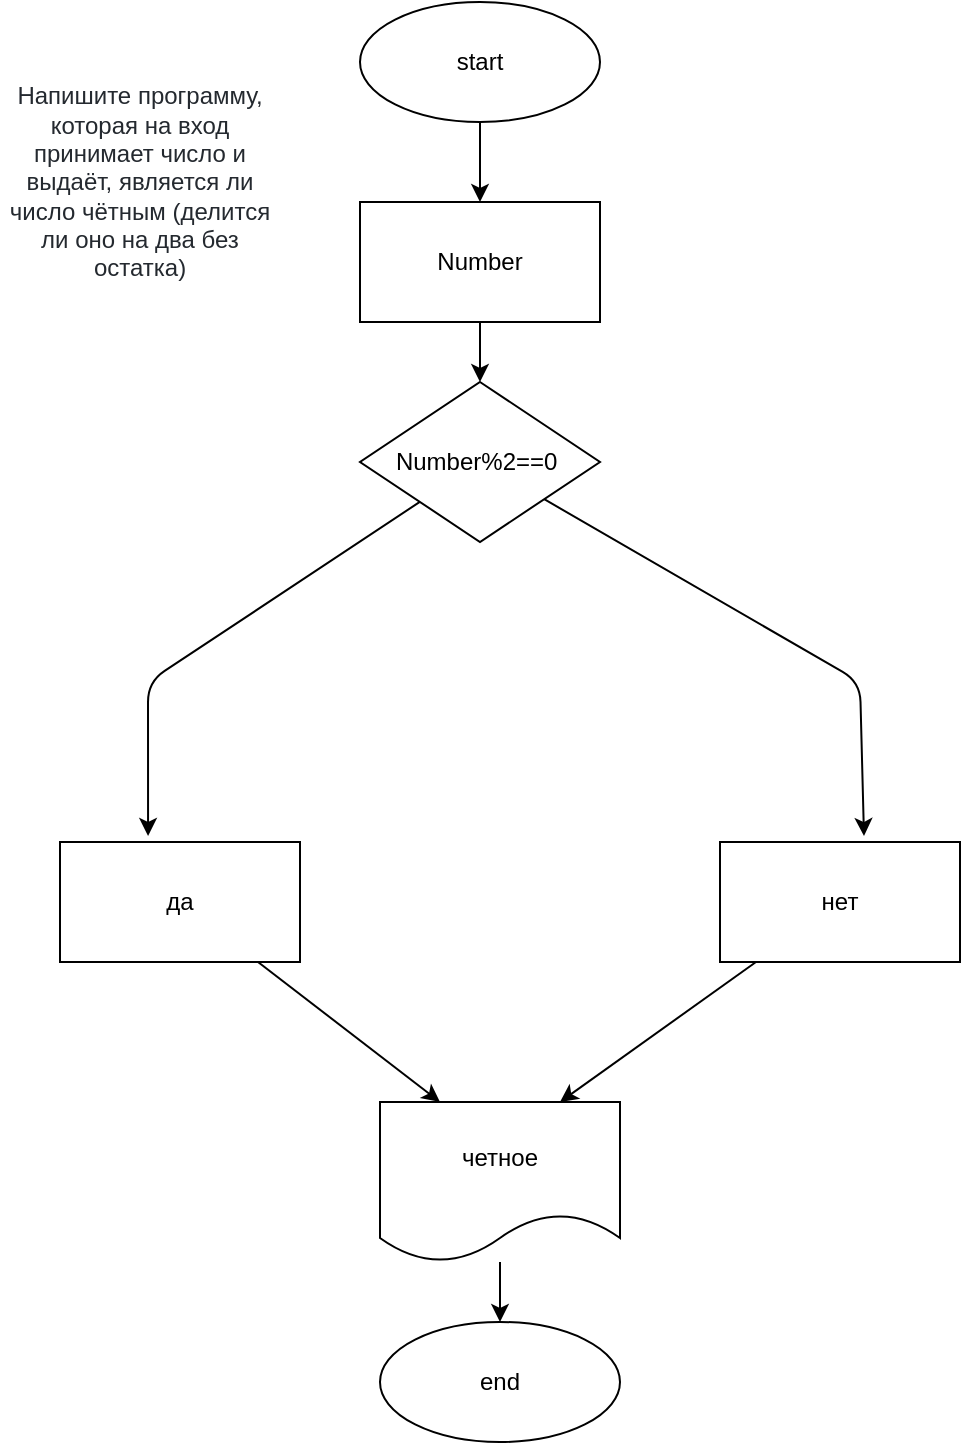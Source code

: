 <mxfile>
    <diagram id="4Qh5NCkrDjblhU0u8ktM" name="Page-1">
        <mxGraphModel dx="588" dy="259" grid="1" gridSize="10" guides="1" tooltips="1" connect="1" arrows="1" fold="1" page="1" pageScale="1" pageWidth="850" pageHeight="1100" math="0" shadow="0">
            <root>
                <mxCell id="0"/>
                <mxCell id="1" parent="0"/>
                <mxCell id="4" value="" style="edgeStyle=none;html=1;" parent="1" source="2" target="3" edge="1">
                    <mxGeometry relative="1" as="geometry"/>
                </mxCell>
                <mxCell id="2" value="start" style="ellipse;whiteSpace=wrap;html=1;" parent="1" vertex="1">
                    <mxGeometry x="240" y="30" width="120" height="60" as="geometry"/>
                </mxCell>
                <mxCell id="10" value="" style="edgeStyle=none;html=1;" parent="1" source="3" edge="1">
                    <mxGeometry relative="1" as="geometry">
                        <mxPoint x="300" y="220" as="targetPoint"/>
                    </mxGeometry>
                </mxCell>
                <mxCell id="3" value="Number" style="whiteSpace=wrap;html=1;" parent="1" vertex="1">
                    <mxGeometry x="240" y="130" width="120" height="60" as="geometry"/>
                </mxCell>
                <mxCell id="5" value="&lt;span style=&quot;color: rgb(36 , 41 , 47) ; font-family: , , &amp;#34;sf mono&amp;#34; , &amp;#34;menlo&amp;#34; , &amp;#34;consolas&amp;#34; , &amp;#34;liberation mono&amp;#34; , monospace ; background-color: rgb(255 , 255 , 255)&quot;&gt;Напишите программу, которая на вход принимает число и выдаёт, является ли число чётным (делится ли оно на два без остатка)&lt;/span&gt;" style="text;html=1;strokeColor=none;fillColor=none;align=center;verticalAlign=middle;whiteSpace=wrap;rounded=0;" parent="1" vertex="1">
                    <mxGeometry x="60" y="30" width="140" height="180" as="geometry"/>
                </mxCell>
                <mxCell id="13" style="edgeStyle=none;html=1;entryX=0.367;entryY=-0.05;entryDx=0;entryDy=0;entryPerimeter=0;" parent="1" source="6" target="12" edge="1">
                    <mxGeometry relative="1" as="geometry">
                        <Array as="points">
                            <mxPoint x="134" y="370"/>
                        </Array>
                    </mxGeometry>
                </mxCell>
                <mxCell id="14" style="edgeStyle=none;html=1;entryX=0.6;entryY=-0.05;entryDx=0;entryDy=0;entryPerimeter=0;" parent="1" source="6" target="15" edge="1">
                    <mxGeometry relative="1" as="geometry">
                        <mxPoint x="490" y="430" as="targetPoint"/>
                        <Array as="points">
                            <mxPoint x="490" y="370"/>
                        </Array>
                    </mxGeometry>
                </mxCell>
                <mxCell id="6" value="Number%2==0&amp;nbsp;" style="rhombus;whiteSpace=wrap;html=1;" parent="1" vertex="1">
                    <mxGeometry x="240" y="220" width="120" height="80" as="geometry"/>
                </mxCell>
                <mxCell id="16" style="edgeStyle=none;html=1;" edge="1" parent="1" source="12">
                    <mxGeometry relative="1" as="geometry">
                        <mxPoint x="280" y="580" as="targetPoint"/>
                    </mxGeometry>
                </mxCell>
                <mxCell id="12" value="да" style="rounded=0;whiteSpace=wrap;html=1;" parent="1" vertex="1">
                    <mxGeometry x="90" y="450" width="120" height="60" as="geometry"/>
                </mxCell>
                <mxCell id="17" style="edgeStyle=none;html=1;" edge="1" parent="1" source="15">
                    <mxGeometry relative="1" as="geometry">
                        <mxPoint x="340" y="580" as="targetPoint"/>
                    </mxGeometry>
                </mxCell>
                <mxCell id="15" value="нет" style="rounded=0;whiteSpace=wrap;html=1;" parent="1" vertex="1">
                    <mxGeometry x="420" y="450" width="120" height="60" as="geometry"/>
                </mxCell>
                <mxCell id="20" value="" style="edgeStyle=none;html=1;" edge="1" parent="1" source="18" target="19">
                    <mxGeometry relative="1" as="geometry"/>
                </mxCell>
                <mxCell id="18" value="четное" style="shape=document;whiteSpace=wrap;html=1;boundedLbl=1;" vertex="1" parent="1">
                    <mxGeometry x="250" y="580" width="120" height="80" as="geometry"/>
                </mxCell>
                <mxCell id="19" value="end" style="ellipse;whiteSpace=wrap;html=1;" vertex="1" parent="1">
                    <mxGeometry x="250" y="690" width="120" height="60" as="geometry"/>
                </mxCell>
            </root>
        </mxGraphModel>
    </diagram>
</mxfile>